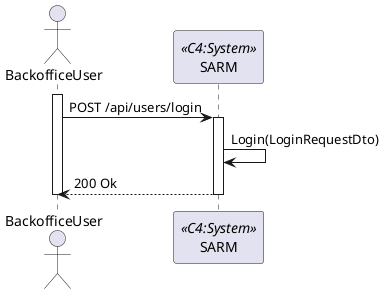 @startuml process-view

actor "BackofficeUser" as User
participant SYS as "SARM" <<C4:System>>

activate User
User->SYS:POST /api/users/login
    activate SYS

        SYS->SYS:Login(LoginRequestDto)

        User<--SYS:200 Ok
    deactivate SYS
deactivate User
@enduml
